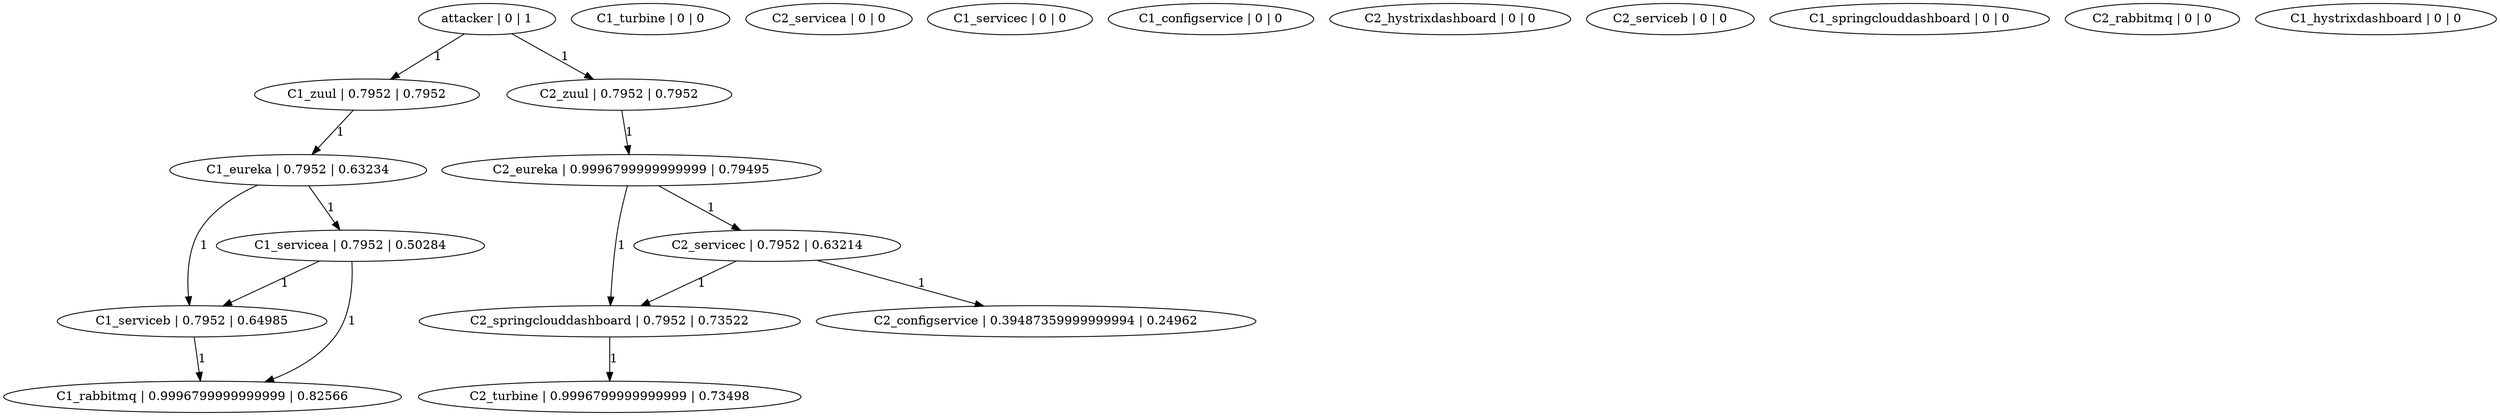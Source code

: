 digraph G {
C2_springclouddashboard [label="C2_springclouddashboard | 0.7952 | 0.73522"];
C1_serviceb [label="C1_serviceb | 0.7952 | 0.64985"];
C1_rabbitmq [label="C1_rabbitmq | 0.9996799999999999 | 0.82566"];
C1_turbine [label="C1_turbine | 0 | 0"];
C2_servicea [label="C2_servicea | 0 | 0"];
C1_servicec [label="C1_servicec | 0 | 0"];
C1_configservice [label="C1_configservice | 0 | 0"];
C2_eureka [label="C2_eureka | 0.9996799999999999 | 0.79495"];
attacker [label="attacker | 0 | 1"];
C1_zuul [label="C1_zuul | 0.7952 | 0.7952"];
C2_hystrixdashboard [label="C2_hystrixdashboard | 0 | 0"];
C2_zuul [label="C2_zuul | 0.7952 | 0.7952"];
C2_serviceb [label="C2_serviceb | 0 | 0"];
C1_servicea [label="C1_servicea | 0.7952 | 0.50284"];
C1_springclouddashboard [label="C1_springclouddashboard | 0 | 0"];
C2_rabbitmq [label="C2_rabbitmq | 0 | 0"];
C2_configservice [label="C2_configservice | 0.39487359999999994 | 0.24962"];
C2_turbine [label="C2_turbine | 0.9996799999999999 | 0.73498"];
C1_eureka [label="C1_eureka | 0.7952 | 0.63234"];
C1_hystrixdashboard [label="C1_hystrixdashboard | 0 | 0"];
C2_servicec [label="C2_servicec | 0.7952 | 0.63214"];
attacker -> C1_zuul [label=1];
attacker -> C2_zuul [label=1];
C1_zuul -> C1_eureka [label=1];
C2_zuul -> C2_eureka [label=1];
C1_eureka -> C1_servicea [label=1];
C1_eureka -> C1_serviceb [label=1];
C2_eureka -> C2_servicec [label=1];
C2_eureka -> C2_springclouddashboard [label=1];
C1_servicea -> C1_serviceb [label=1];
C1_servicea -> C1_rabbitmq [label=1];
C1_serviceb -> C1_rabbitmq [label=1];
C2_servicec -> C2_configservice [label=1];
C2_servicec -> C2_springclouddashboard [label=1];
C2_springclouddashboard -> C2_turbine [label=1];
}
